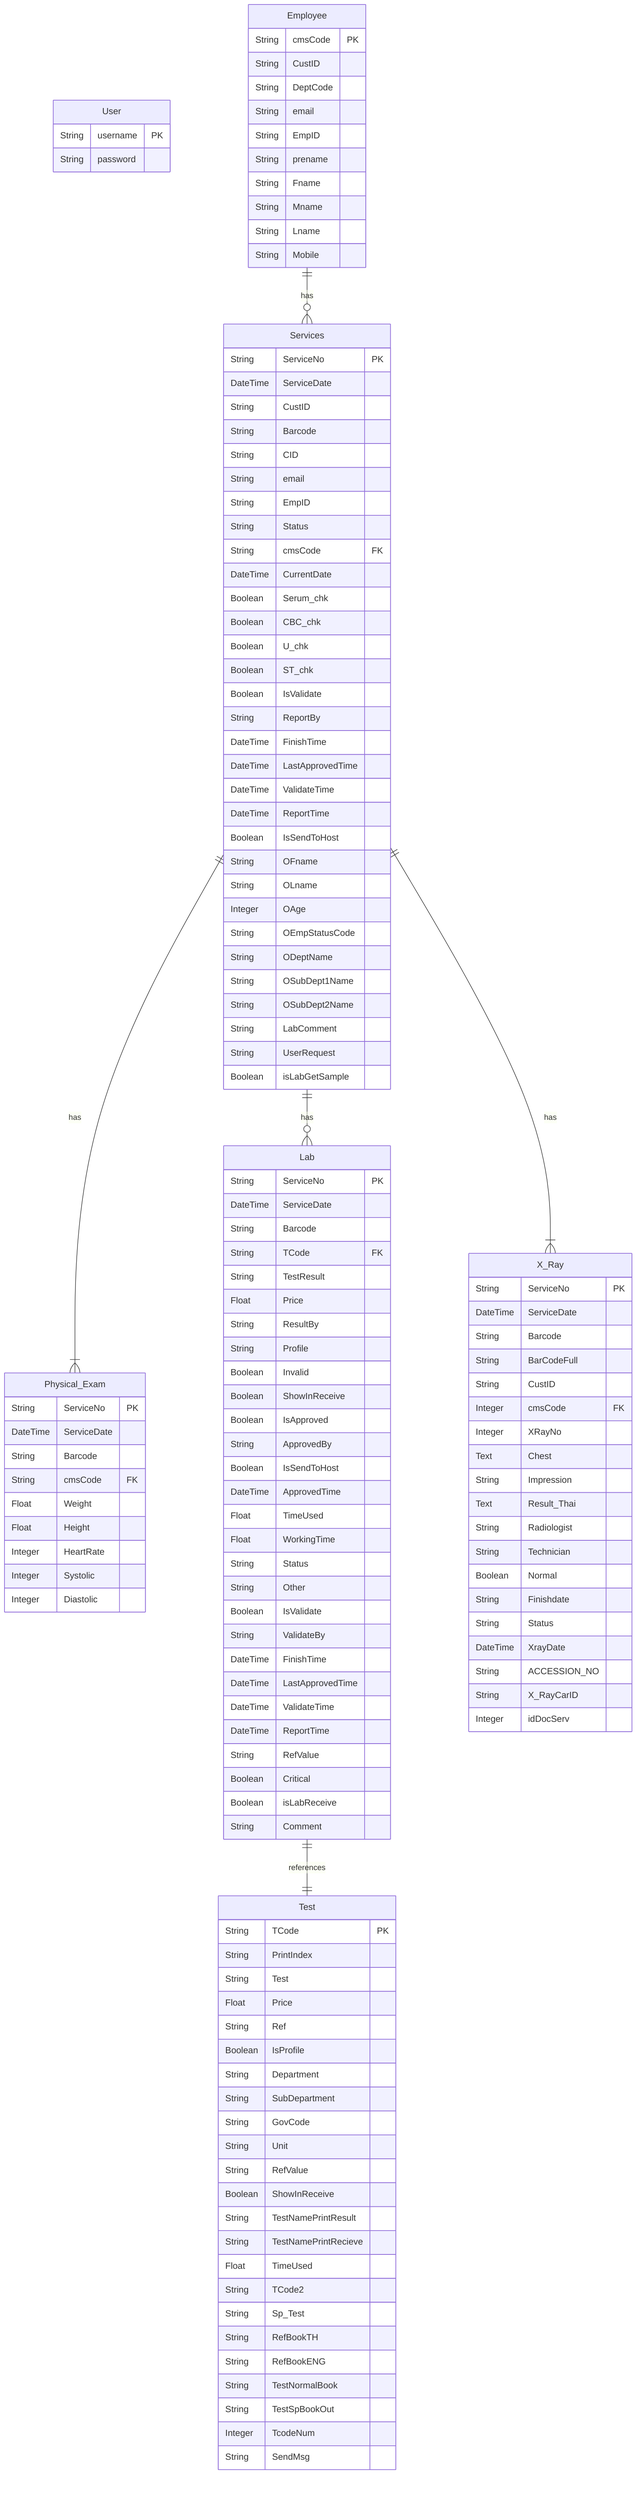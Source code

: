 erDiagram
    User {
        String username PK
        String password
    }

    Employee {
        String cmsCode PK
        String CustID
        String DeptCode
        String email
        String EmpID
        String prename
        String Fname
        String Mname
        String Lname
        String Mobile
    }

    Services {
        String ServiceNo PK
        DateTime ServiceDate
        String CustID
        String Barcode
        String CID
        String email
        String EmpID
        String Status
        String cmsCode FK
        DateTime CurrentDate
        Boolean Serum_chk
        Boolean CBC_chk
        Boolean U_chk
        Boolean ST_chk
        Boolean IsValidate
        String ReportBy
        DateTime FinishTime
        DateTime LastApprovedTime
        DateTime ValidateTime
        DateTime ReportTime
        Boolean IsSendToHost
        String OFname
        String OLname
        Integer OAge
        String OEmpStatusCode
        String ODeptName
        String OSubDept1Name
        String OSubDept2Name
        String LabComment
        String UserRequest
        Boolean isLabGetSample
    }

    Physical_Exam {
        String ServiceNo  PK
        DateTime ServiceDate
        String Barcode
        String cmsCode FK
        Float Weight
        Float Height
        Integer HeartRate
        Integer Systolic
        Integer Diastolic
    }

    Lab {
        String ServiceNo PK
        DateTime ServiceDate
        String Barcode
        String TCode FK
        String TestResult
        Float Price
        String ResultBy
        String Profile
        Boolean Invalid
        Boolean ShowInReceive
        Boolean IsApproved
        String ApprovedBy
        Boolean IsSendToHost
        DateTime ApprovedTime
        Float TimeUsed
        Float WorkingTime
        String Status
        String Other
        Boolean IsValidate
        String ValidateBy
        DateTime FinishTime
        DateTime LastApprovedTime
        DateTime ValidateTime
        DateTime ReportTime
        String RefValue
        Boolean Critical
        Boolean isLabReceive
        String Comment
    }

    Test {
        String TCode PK
        String PrintIndex
        String Test
        Float Price
        String Ref
        Boolean IsProfile
        String Department
        String SubDepartment
        String GovCode
        String Unit
        String RefValue
        Boolean ShowInReceive
        String TestNamePrintResult
        String TestNamePrintRecieve
        Float TimeUsed
        String TCode2
        String Sp_Test
        String RefBookTH
        String RefBookENG
        String TestNormalBook
        String TestSpBookOut
        Integer TcodeNum
        String SendMsg
    }

    X_Ray {
        String ServiceNo PK
        DateTime ServiceDate
        String Barcode
        String BarCodeFull
        String CustID
        Integer cmsCode FK
        Integer XRayNo
        Text Chest
        String Impression
        Text Result_Thai
        String Radiologist
        String Technician
        Boolean Normal
        String Finishdate
        String Status
        DateTime XrayDate
        String ACCESSION_NO
        String X_RayCarID
        Integer idDocServ
    }

    Employee ||--o{ Services: "has"
    Services ||--|{ Physical_Exam: "has"
    Services ||--|{ X_Ray: "has"
    Services ||--o{ Lab: "has"
    Lab ||--|| Test: "references"